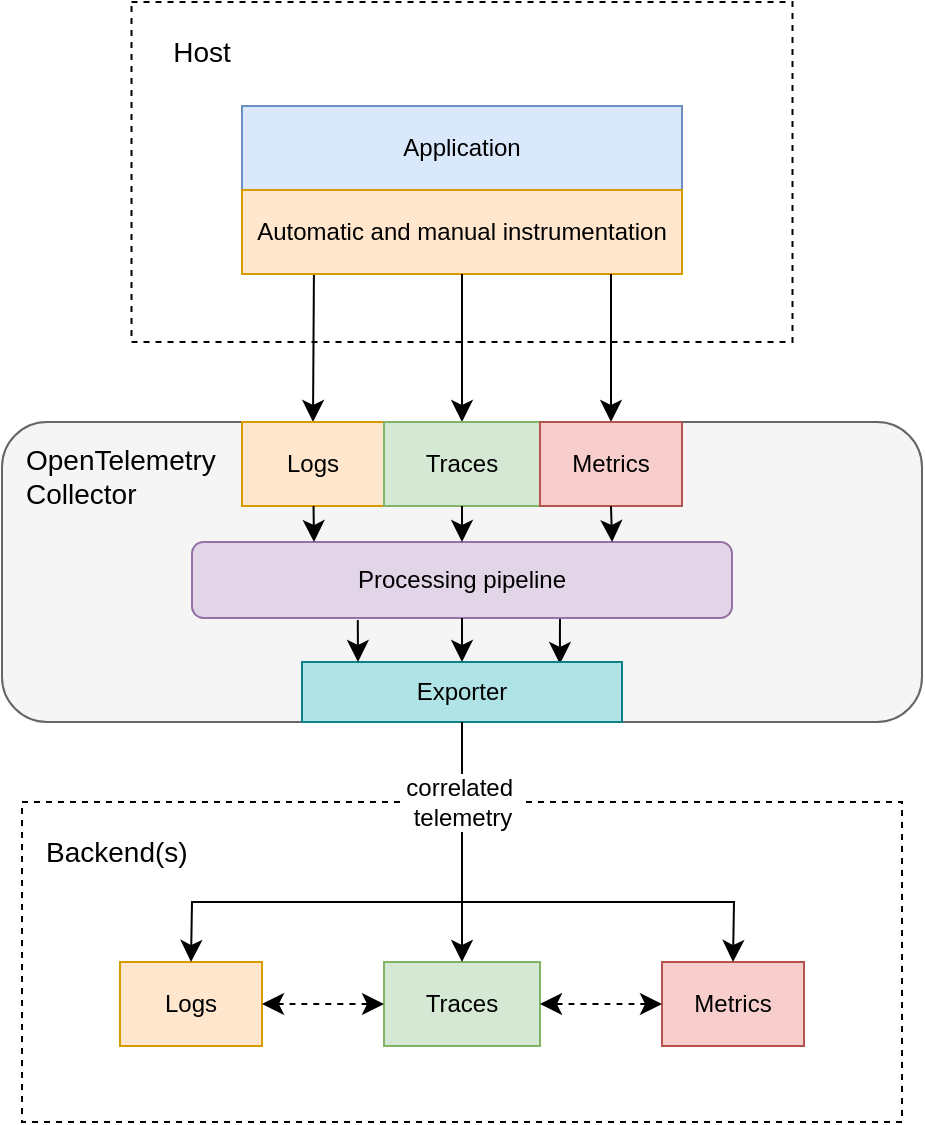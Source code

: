 <mxfile version="24.2.5" type="device">
  <diagram name="Page-1" id="LYMdJRxrYTQsAfHXI3i9">
    <mxGraphModel dx="1042" dy="538" grid="1" gridSize="10" guides="1" tooltips="1" connect="1" arrows="1" fold="1" page="0" pageScale="1" pageWidth="827" pageHeight="1169" math="0" shadow="0">
      <root>
        <mxCell id="0" />
        <mxCell id="1" parent="0" />
        <mxCell id="r6eJtlauYgoKBoreaXhq-33" value="" style="rounded=1;whiteSpace=wrap;html=1;fillColor=#f5f5f5;fontColor=#333333;strokeColor=#666666;" vertex="1" parent="1">
          <mxGeometry x="-20" y="280" width="460" height="150" as="geometry" />
        </mxCell>
        <mxCell id="r6eJtlauYgoKBoreaXhq-48" value="" style="endArrow=classic;html=1;rounded=0;fontSize=12;startSize=8;endSize=8;curved=1;entryX=0.806;entryY=0.033;entryDx=0;entryDy=0;entryPerimeter=0;" edge="1" parent="1" target="r6eJtlauYgoKBoreaXhq-39">
          <mxGeometry width="50" height="50" relative="1" as="geometry">
            <mxPoint x="259" y="370" as="sourcePoint" />
            <mxPoint x="220" y="410" as="targetPoint" />
          </mxGeometry>
        </mxCell>
        <mxCell id="r6eJtlauYgoKBoreaXhq-22" value="" style="endArrow=classic;html=1;rounded=0;fontSize=12;startSize=8;endSize=8;curved=1;entryX=0.5;entryY=0;entryDx=0;entryDy=0;" edge="1" parent="1" target="r6eJtlauYgoKBoreaXhq-35">
          <mxGeometry width="50" height="50" relative="1" as="geometry">
            <mxPoint x="136" y="200" as="sourcePoint" />
            <mxPoint x="40" y="300" as="targetPoint" />
          </mxGeometry>
        </mxCell>
        <mxCell id="r6eJtlauYgoKBoreaXhq-1" value="" style="rounded=0;whiteSpace=wrap;html=1;dashed=1;fillColor=none;" vertex="1" parent="1">
          <mxGeometry x="44.75" y="70" width="330.5" height="170" as="geometry" />
        </mxCell>
        <mxCell id="r6eJtlauYgoKBoreaXhq-2" value="Host" style="text;html=1;align=center;verticalAlign=middle;whiteSpace=wrap;rounded=0;fontSize=14;" vertex="1" parent="1">
          <mxGeometry x="50" y="80" width="60" height="30" as="geometry" />
        </mxCell>
        <mxCell id="r6eJtlauYgoKBoreaXhq-3" value="Application" style="rounded=0;whiteSpace=wrap;html=1;fillColor=#dae8fc;strokeColor=#6c8ebf;" vertex="1" parent="1">
          <mxGeometry x="100" y="122" width="220" height="42" as="geometry" />
        </mxCell>
        <mxCell id="r6eJtlauYgoKBoreaXhq-14" value="Automatic and manual instrumentation" style="rounded=0;whiteSpace=wrap;html=1;fillColor=#ffe6cc;strokeColor=#d79b00;" vertex="1" parent="1">
          <mxGeometry x="100" y="164" width="220" height="42" as="geometry" />
        </mxCell>
        <mxCell id="r6eJtlauYgoKBoreaXhq-15" style="edgeStyle=none;curved=1;rounded=0;orthogonalLoop=1;jettySize=auto;html=1;exitX=0.5;exitY=0;exitDx=0;exitDy=0;fontSize=12;startSize=8;endSize=8;" edge="1" parent="1" source="r6eJtlauYgoKBoreaXhq-2" target="r6eJtlauYgoKBoreaXhq-2">
          <mxGeometry relative="1" as="geometry" />
        </mxCell>
        <mxCell id="r6eJtlauYgoKBoreaXhq-23" value="" style="endArrow=classic;html=1;rounded=0;fontSize=12;startSize=8;endSize=8;curved=1;exitX=0.5;exitY=1;exitDx=0;exitDy=0;entryX=0.5;entryY=0;entryDx=0;entryDy=0;" edge="1" parent="1" target="r6eJtlauYgoKBoreaXhq-36">
          <mxGeometry width="50" height="50" relative="1" as="geometry">
            <mxPoint x="210" y="206" as="sourcePoint" />
            <mxPoint x="210" y="300" as="targetPoint" />
          </mxGeometry>
        </mxCell>
        <mxCell id="r6eJtlauYgoKBoreaXhq-24" value="" style="endArrow=classic;html=1;rounded=0;fontSize=12;startSize=8;endSize=8;curved=1;exitX=0.5;exitY=1;exitDx=0;exitDy=0;entryX=0.5;entryY=0;entryDx=0;entryDy=0;" edge="1" parent="1" target="r6eJtlauYgoKBoreaXhq-37">
          <mxGeometry width="50" height="50" relative="1" as="geometry">
            <mxPoint x="284.5" y="206" as="sourcePoint" />
            <mxPoint x="405" y="300" as="targetPoint" />
          </mxGeometry>
        </mxCell>
        <mxCell id="r6eJtlauYgoKBoreaXhq-28" value="" style="rounded=0;whiteSpace=wrap;html=1;dashed=1;fillColor=none;" vertex="1" parent="1">
          <mxGeometry x="-10" y="470" width="440" height="160" as="geometry" />
        </mxCell>
        <mxCell id="r6eJtlauYgoKBoreaXhq-29" value="Backend(s)" style="text;html=1;align=left;verticalAlign=middle;whiteSpace=wrap;rounded=0;fontSize=14;" vertex="1" parent="1">
          <mxGeometry y="480" width="60" height="30" as="geometry" />
        </mxCell>
        <mxCell id="r6eJtlauYgoKBoreaXhq-30" value="Logs" style="rounded=0;whiteSpace=wrap;html=1;fillColor=#ffe6cc;strokeColor=#d79b00;" vertex="1" parent="1">
          <mxGeometry x="39" y="550" width="71" height="42" as="geometry" />
        </mxCell>
        <mxCell id="r6eJtlauYgoKBoreaXhq-31" value="Traces" style="rounded=0;whiteSpace=wrap;html=1;fillColor=#d5e8d4;strokeColor=#82b366;" vertex="1" parent="1">
          <mxGeometry x="171" y="550" width="78" height="42" as="geometry" />
        </mxCell>
        <mxCell id="r6eJtlauYgoKBoreaXhq-32" value="Metrics" style="rounded=0;whiteSpace=wrap;html=1;fillColor=#f8cecc;strokeColor=#b85450;" vertex="1" parent="1">
          <mxGeometry x="310" y="550" width="71" height="42" as="geometry" />
        </mxCell>
        <mxCell id="r6eJtlauYgoKBoreaXhq-34" value="OpenTelemetry&lt;div style=&quot;font-size: 14px;&quot;&gt;Collector&lt;/div&gt;" style="text;html=1;align=left;verticalAlign=middle;whiteSpace=wrap;rounded=0;fontSize=14;" vertex="1" parent="1">
          <mxGeometry x="-10" y="292" width="60" height="30" as="geometry" />
        </mxCell>
        <mxCell id="r6eJtlauYgoKBoreaXhq-35" value="Logs" style="rounded=0;whiteSpace=wrap;html=1;fillColor=#ffe6cc;strokeColor=#d79b00;" vertex="1" parent="1">
          <mxGeometry x="100" y="280" width="71" height="42" as="geometry" />
        </mxCell>
        <mxCell id="r6eJtlauYgoKBoreaXhq-36" value="Traces" style="rounded=0;whiteSpace=wrap;html=1;fillColor=#d5e8d4;strokeColor=#82b366;" vertex="1" parent="1">
          <mxGeometry x="171" y="280" width="78" height="42" as="geometry" />
        </mxCell>
        <mxCell id="r6eJtlauYgoKBoreaXhq-37" value="Metrics" style="rounded=0;whiteSpace=wrap;html=1;fillColor=#f8cecc;strokeColor=#b85450;" vertex="1" parent="1">
          <mxGeometry x="249" y="280" width="71" height="42" as="geometry" />
        </mxCell>
        <mxCell id="r6eJtlauYgoKBoreaXhq-38" value="Processing pipeline" style="rounded=1;whiteSpace=wrap;html=1;fillColor=#e1d5e7;strokeColor=#9673a6;" vertex="1" parent="1">
          <mxGeometry x="75" y="340" width="270" height="38" as="geometry" />
        </mxCell>
        <mxCell id="r6eJtlauYgoKBoreaXhq-39" value="Exporter" style="rounded=0;whiteSpace=wrap;html=1;fillColor=#b0e3e6;strokeColor=#0e8088;" vertex="1" parent="1">
          <mxGeometry x="130" y="400" width="160" height="30" as="geometry" />
        </mxCell>
        <mxCell id="r6eJtlauYgoKBoreaXhq-40" value="" style="endArrow=classic;html=1;rounded=0;fontSize=12;startSize=8;endSize=8;curved=0;exitX=0.5;exitY=1;exitDx=0;exitDy=0;entryX=0.5;entryY=0;entryDx=0;entryDy=0;" edge="1" parent="1" source="r6eJtlauYgoKBoreaXhq-39" target="r6eJtlauYgoKBoreaXhq-32">
          <mxGeometry width="50" height="50" relative="1" as="geometry">
            <mxPoint x="160" y="530" as="sourcePoint" />
            <mxPoint x="210" y="480" as="targetPoint" />
            <Array as="points">
              <mxPoint x="210" y="520" />
              <mxPoint x="346" y="520" />
            </Array>
          </mxGeometry>
        </mxCell>
        <mxCell id="r6eJtlauYgoKBoreaXhq-51" value="correlated&amp;nbsp;&lt;div&gt;telemetry&lt;/div&gt;" style="edgeLabel;html=1;align=center;verticalAlign=middle;resizable=0;points=[];fontSize=12;" vertex="1" connectable="0" parent="r6eJtlauYgoKBoreaXhq-40">
          <mxGeometry x="-0.578" relative="1" as="geometry">
            <mxPoint y="-14" as="offset" />
          </mxGeometry>
        </mxCell>
        <mxCell id="r6eJtlauYgoKBoreaXhq-41" value="" style="endArrow=classic;html=1;rounded=0;fontSize=12;startSize=8;endSize=8;curved=1;entryX=0.5;entryY=0;entryDx=0;entryDy=0;" edge="1" parent="1" target="r6eJtlauYgoKBoreaXhq-31">
          <mxGeometry width="50" height="50" relative="1" as="geometry">
            <mxPoint x="210" y="520" as="sourcePoint" />
            <mxPoint x="210" y="470" as="targetPoint" />
          </mxGeometry>
        </mxCell>
        <mxCell id="r6eJtlauYgoKBoreaXhq-42" value="" style="endArrow=classic;html=1;rounded=0;fontSize=12;startSize=8;endSize=8;curved=0;entryX=0.5;entryY=0;entryDx=0;entryDy=0;" edge="1" parent="1" target="r6eJtlauYgoKBoreaXhq-30">
          <mxGeometry width="50" height="50" relative="1" as="geometry">
            <mxPoint x="210" y="520" as="sourcePoint" />
            <mxPoint x="210" y="470" as="targetPoint" />
            <Array as="points">
              <mxPoint x="75" y="520" />
            </Array>
          </mxGeometry>
        </mxCell>
        <mxCell id="r6eJtlauYgoKBoreaXhq-43" style="edgeStyle=none;curved=1;rounded=0;orthogonalLoop=1;jettySize=auto;html=1;fontSize=12;startSize=8;endSize=8;" edge="1" parent="1" source="r6eJtlauYgoKBoreaXhq-35">
          <mxGeometry relative="1" as="geometry">
            <mxPoint x="136" y="340" as="targetPoint" />
          </mxGeometry>
        </mxCell>
        <mxCell id="r6eJtlauYgoKBoreaXhq-44" style="edgeStyle=none;curved=1;rounded=0;orthogonalLoop=1;jettySize=auto;html=1;fontSize=12;startSize=8;endSize=8;exitX=0.5;exitY=1;exitDx=0;exitDy=0;entryX=0.5;entryY=0;entryDx=0;entryDy=0;" edge="1" parent="1" source="r6eJtlauYgoKBoreaXhq-36" target="r6eJtlauYgoKBoreaXhq-38">
          <mxGeometry relative="1" as="geometry">
            <mxPoint x="146" y="332" as="sourcePoint" />
            <mxPoint x="146" y="350" as="targetPoint" />
          </mxGeometry>
        </mxCell>
        <mxCell id="r6eJtlauYgoKBoreaXhq-45" style="edgeStyle=none;curved=1;rounded=0;orthogonalLoop=1;jettySize=auto;html=1;fontSize=12;startSize=8;endSize=8;exitX=0.5;exitY=1;exitDx=0;exitDy=0;entryX=0.778;entryY=0;entryDx=0;entryDy=0;entryPerimeter=0;" edge="1" parent="1" source="r6eJtlauYgoKBoreaXhq-37" target="r6eJtlauYgoKBoreaXhq-38">
          <mxGeometry relative="1" as="geometry">
            <mxPoint x="220" y="332" as="sourcePoint" />
            <mxPoint x="220" y="350" as="targetPoint" />
          </mxGeometry>
        </mxCell>
        <mxCell id="r6eJtlauYgoKBoreaXhq-46" value="" style="endArrow=classic;html=1;rounded=0;fontSize=12;startSize=8;endSize=8;curved=1;exitX=0.307;exitY=1.026;exitDx=0;exitDy=0;exitPerimeter=0;" edge="1" parent="1" source="r6eJtlauYgoKBoreaXhq-38">
          <mxGeometry width="50" height="50" relative="1" as="geometry">
            <mxPoint x="190" y="430" as="sourcePoint" />
            <mxPoint x="158" y="400" as="targetPoint" />
          </mxGeometry>
        </mxCell>
        <mxCell id="r6eJtlauYgoKBoreaXhq-47" value="" style="endArrow=classic;html=1;rounded=0;fontSize=12;startSize=8;endSize=8;curved=1;exitX=0.5;exitY=1;exitDx=0;exitDy=0;entryX=0.5;entryY=0;entryDx=0;entryDy=0;" edge="1" parent="1" source="r6eJtlauYgoKBoreaXhq-38" target="r6eJtlauYgoKBoreaXhq-39">
          <mxGeometry width="50" height="50" relative="1" as="geometry">
            <mxPoint x="168" y="389" as="sourcePoint" />
            <mxPoint x="168" y="410" as="targetPoint" />
          </mxGeometry>
        </mxCell>
        <mxCell id="r6eJtlauYgoKBoreaXhq-49" value="" style="endArrow=classic;startArrow=classic;html=1;rounded=0;fontSize=12;startSize=8;endSize=8;curved=1;exitX=1;exitY=0.5;exitDx=0;exitDy=0;entryX=0;entryY=0.5;entryDx=0;entryDy=0;dashed=1;" edge="1" parent="1" source="r6eJtlauYgoKBoreaXhq-30" target="r6eJtlauYgoKBoreaXhq-31">
          <mxGeometry width="50" height="50" relative="1" as="geometry">
            <mxPoint x="150" y="540" as="sourcePoint" />
            <mxPoint x="200" y="490" as="targetPoint" />
            <Array as="points">
              <mxPoint x="140" y="571" />
            </Array>
          </mxGeometry>
        </mxCell>
        <mxCell id="r6eJtlauYgoKBoreaXhq-50" value="" style="endArrow=classic;startArrow=classic;html=1;rounded=0;fontSize=12;startSize=8;endSize=8;curved=1;exitX=0;exitY=0.5;exitDx=0;exitDy=0;entryX=1;entryY=0.5;entryDx=0;entryDy=0;dashed=1;" edge="1" parent="1" source="r6eJtlauYgoKBoreaXhq-32" target="r6eJtlauYgoKBoreaXhq-31">
          <mxGeometry width="50" height="50" relative="1" as="geometry">
            <mxPoint x="120" y="581" as="sourcePoint" />
            <mxPoint x="181" y="581" as="targetPoint" />
          </mxGeometry>
        </mxCell>
      </root>
    </mxGraphModel>
  </diagram>
</mxfile>

